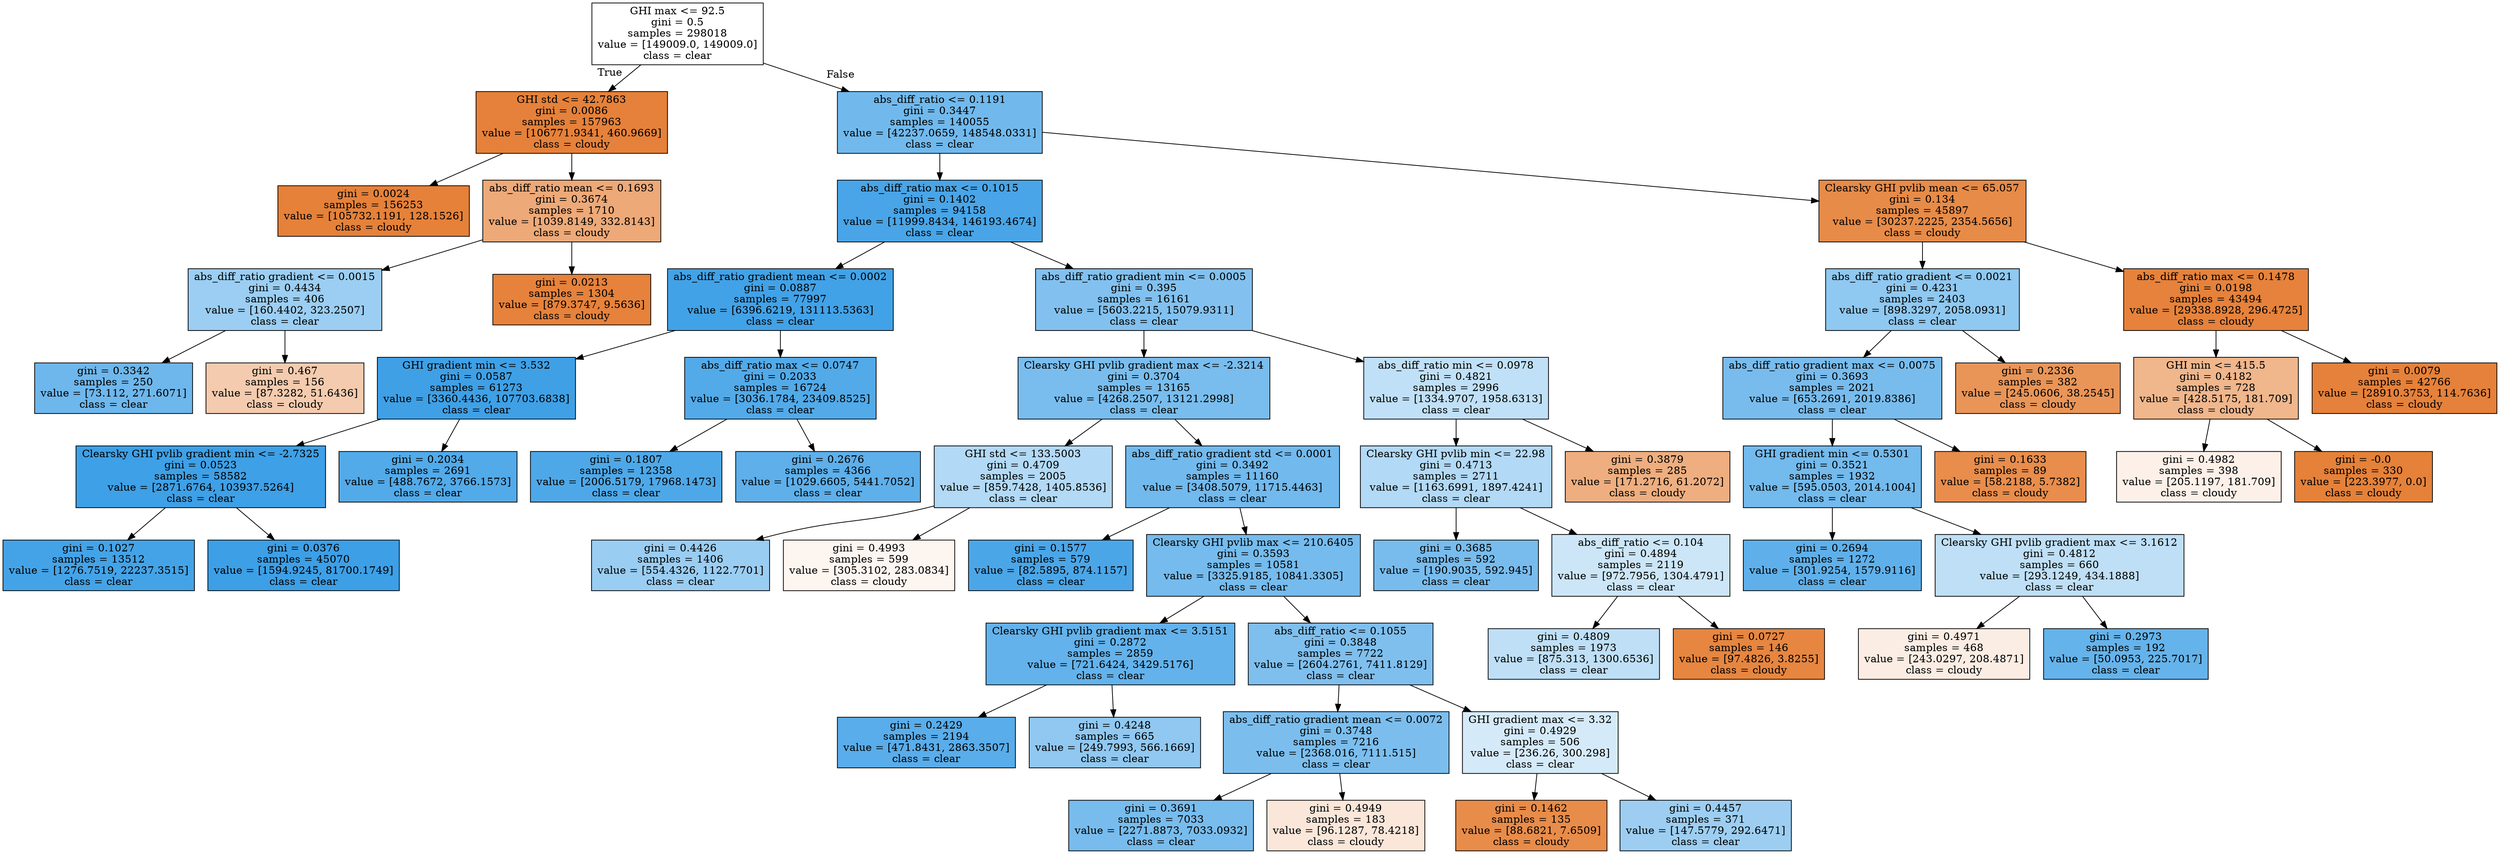 digraph Tree {
node [shape=box, style="filled", color="black"] ;
0 [label="GHI max <= 92.5\ngini = 0.5\nsamples = 298018\nvalue = [149009.0, 149009.0]\nclass = clear", fillcolor="#399de500"] ;
1 [label="GHI std <= 42.7863\ngini = 0.0086\nsamples = 157963\nvalue = [106771.9341, 460.9669]\nclass = cloudy", fillcolor="#e58139fe"] ;
0 -> 1 [labeldistance=2.5, labelangle=45, headlabel="True"] ;
13 [label="gini = 0.0024\nsamples = 156253\nvalue = [105732.1191, 128.1526]\nclass = cloudy", fillcolor="#e58139ff"] ;
1 -> 13 ;
14 [label="abs_diff_ratio mean <= 0.1693\ngini = 0.3674\nsamples = 1710\nvalue = [1039.8149, 332.8143]\nclass = cloudy", fillcolor="#e58139ad"] ;
1 -> 14 ;
15 [label="abs_diff_ratio gradient <= 0.0015\ngini = 0.4434\nsamples = 406\nvalue = [160.4402, 323.2507]\nclass = clear", fillcolor="#399de580"] ;
14 -> 15 ;
51 [label="gini = 0.3342\nsamples = 250\nvalue = [73.112, 271.6071]\nclass = clear", fillcolor="#399de5ba"] ;
15 -> 51 ;
52 [label="gini = 0.467\nsamples = 156\nvalue = [87.3282, 51.6436]\nclass = cloudy", fillcolor="#e5813968"] ;
15 -> 52 ;
16 [label="gini = 0.0213\nsamples = 1304\nvalue = [879.3747, 9.5636]\nclass = cloudy", fillcolor="#e58139fc"] ;
14 -> 16 ;
2 [label="abs_diff_ratio <= 0.1191\ngini = 0.3447\nsamples = 140055\nvalue = [42237.0659, 148548.0331]\nclass = clear", fillcolor="#399de5b6"] ;
0 -> 2 [labeldistance=2.5, labelangle=-45, headlabel="False"] ;
3 [label="abs_diff_ratio max <= 0.1015\ngini = 0.1402\nsamples = 94158\nvalue = [11999.8434, 146193.4674]\nclass = clear", fillcolor="#399de5ea"] ;
2 -> 3 ;
7 [label="abs_diff_ratio gradient mean <= 0.0002\ngini = 0.0887\nsamples = 77997\nvalue = [6396.6219, 131113.5363]\nclass = clear", fillcolor="#399de5f3"] ;
3 -> 7 ;
9 [label="GHI gradient min <= 3.532\ngini = 0.0587\nsamples = 61273\nvalue = [3360.4436, 107703.6838]\nclass = clear", fillcolor="#399de5f7"] ;
7 -> 9 ;
23 [label="Clearsky GHI pvlib gradient min <= -2.7325\ngini = 0.0523\nsamples = 58582\nvalue = [2871.6764, 103937.5264]\nclass = clear", fillcolor="#399de5f8"] ;
9 -> 23 ;
33 [label="gini = 0.1027\nsamples = 13512\nvalue = [1276.7519, 22237.3515]\nclass = clear", fillcolor="#399de5f0"] ;
23 -> 33 ;
34 [label="gini = 0.0376\nsamples = 45070\nvalue = [1594.9245, 81700.1749]\nclass = clear", fillcolor="#399de5fa"] ;
23 -> 34 ;
24 [label="gini = 0.2034\nsamples = 2691\nvalue = [488.7672, 3766.1573]\nclass = clear", fillcolor="#399de5de"] ;
9 -> 24 ;
10 [label="abs_diff_ratio max <= 0.0747\ngini = 0.2033\nsamples = 16724\nvalue = [3036.1784, 23409.8525]\nclass = clear", fillcolor="#399de5de"] ;
7 -> 10 ;
53 [label="gini = 0.1807\nsamples = 12358\nvalue = [2006.5179, 17968.1473]\nclass = clear", fillcolor="#399de5e3"] ;
10 -> 53 ;
54 [label="gini = 0.2676\nsamples = 4366\nvalue = [1029.6605, 5441.7052]\nclass = clear", fillcolor="#399de5cf"] ;
10 -> 54 ;
8 [label="abs_diff_ratio gradient min <= 0.0005\ngini = 0.395\nsamples = 16161\nvalue = [5603.2215, 15079.9311]\nclass = clear", fillcolor="#399de5a0"] ;
3 -> 8 ;
17 [label="Clearsky GHI pvlib gradient max <= -2.3214\ngini = 0.3704\nsamples = 13165\nvalue = [4268.2507, 13121.2998]\nclass = clear", fillcolor="#399de5ac"] ;
8 -> 17 ;
21 [label="GHI std <= 133.5003\ngini = 0.4709\nsamples = 2005\nvalue = [859.7428, 1405.8536]\nclass = clear", fillcolor="#399de563"] ;
17 -> 21 ;
57 [label="gini = 0.4426\nsamples = 1406\nvalue = [554.4326, 1122.7701]\nclass = clear", fillcolor="#399de581"] ;
21 -> 57 ;
58 [label="gini = 0.4993\nsamples = 599\nvalue = [305.3102, 283.0834]\nclass = cloudy", fillcolor="#e5813913"] ;
21 -> 58 ;
22 [label="abs_diff_ratio gradient std <= 0.0001\ngini = 0.3492\nsamples = 11160\nvalue = [3408.5079, 11715.4463]\nclass = clear", fillcolor="#399de5b5"] ;
17 -> 22 ;
37 [label="gini = 0.1577\nsamples = 579\nvalue = [82.5895, 874.1157]\nclass = clear", fillcolor="#399de5e7"] ;
22 -> 37 ;
38 [label="Clearsky GHI pvlib max <= 210.6405\ngini = 0.3593\nsamples = 10581\nvalue = [3325.9185, 10841.3305]\nclass = clear", fillcolor="#399de5b1"] ;
22 -> 38 ;
39 [label="Clearsky GHI pvlib gradient max <= 3.5151\ngini = 0.2872\nsamples = 2859\nvalue = [721.6424, 3429.5176]\nclass = clear", fillcolor="#399de5c9"] ;
38 -> 39 ;
49 [label="gini = 0.2429\nsamples = 2194\nvalue = [471.8431, 2863.3507]\nclass = clear", fillcolor="#399de5d5"] ;
39 -> 49 ;
50 [label="gini = 0.4248\nsamples = 665\nvalue = [249.7993, 566.1669]\nclass = clear", fillcolor="#399de58e"] ;
39 -> 50 ;
40 [label="abs_diff_ratio <= 0.1055\ngini = 0.3848\nsamples = 7722\nvalue = [2604.2761, 7411.8129]\nclass = clear", fillcolor="#399de5a5"] ;
38 -> 40 ;
45 [label="abs_diff_ratio gradient mean <= 0.0072\ngini = 0.3748\nsamples = 7216\nvalue = [2368.016, 7111.515]\nclass = clear", fillcolor="#399de5aa"] ;
40 -> 45 ;
55 [label="gini = 0.3691\nsamples = 7033\nvalue = [2271.8873, 7033.0932]\nclass = clear", fillcolor="#399de5ad"] ;
45 -> 55 ;
56 [label="gini = 0.4949\nsamples = 183\nvalue = [96.1287, 78.4218]\nclass = cloudy", fillcolor="#e581392f"] ;
45 -> 56 ;
46 [label="GHI gradient max <= 3.32\ngini = 0.4929\nsamples = 506\nvalue = [236.26, 300.298]\nclass = clear", fillcolor="#399de536"] ;
40 -> 46 ;
47 [label="gini = 0.1462\nsamples = 135\nvalue = [88.6821, 7.6509]\nclass = cloudy", fillcolor="#e58139e9"] ;
46 -> 47 ;
48 [label="gini = 0.4457\nsamples = 371\nvalue = [147.5779, 292.6471]\nclass = clear", fillcolor="#399de57e"] ;
46 -> 48 ;
18 [label="abs_diff_ratio min <= 0.0978\ngini = 0.4821\nsamples = 2996\nvalue = [1334.9707, 1958.6313]\nclass = clear", fillcolor="#399de551"] ;
8 -> 18 ;
31 [label="Clearsky GHI pvlib min <= 22.98\ngini = 0.4713\nsamples = 2711\nvalue = [1163.6991, 1897.4241]\nclass = clear", fillcolor="#399de563"] ;
18 -> 31 ;
41 [label="gini = 0.3685\nsamples = 592\nvalue = [190.9035, 592.945]\nclass = clear", fillcolor="#399de5ad"] ;
31 -> 41 ;
42 [label="abs_diff_ratio <= 0.104\ngini = 0.4894\nsamples = 2119\nvalue = [972.7956, 1304.4791]\nclass = clear", fillcolor="#399de541"] ;
31 -> 42 ;
43 [label="gini = 0.4809\nsamples = 1973\nvalue = [875.313, 1300.6536]\nclass = clear", fillcolor="#399de553"] ;
42 -> 43 ;
44 [label="gini = 0.0727\nsamples = 146\nvalue = [97.4826, 3.8255]\nclass = cloudy", fillcolor="#e58139f5"] ;
42 -> 44 ;
32 [label="gini = 0.3879\nsamples = 285\nvalue = [171.2716, 61.2072]\nclass = cloudy", fillcolor="#e58139a4"] ;
18 -> 32 ;
4 [label="Clearsky GHI pvlib mean <= 65.057\ngini = 0.134\nsamples = 45897\nvalue = [30237.2225, 2354.5656]\nclass = cloudy", fillcolor="#e58139eb"] ;
2 -> 4 ;
5 [label="abs_diff_ratio gradient <= 0.0021\ngini = 0.4231\nsamples = 2403\nvalue = [898.3297, 2058.0931]\nclass = clear", fillcolor="#399de590"] ;
4 -> 5 ;
11 [label="abs_diff_ratio gradient max <= 0.0075\ngini = 0.3693\nsamples = 2021\nvalue = [653.2691, 2019.8386]\nclass = clear", fillcolor="#399de5ad"] ;
5 -> 11 ;
27 [label="GHI gradient min <= 0.5301\ngini = 0.3521\nsamples = 1932\nvalue = [595.0503, 2014.1004]\nclass = clear", fillcolor="#399de5b4"] ;
11 -> 27 ;
29 [label="gini = 0.2694\nsamples = 1272\nvalue = [301.9254, 1579.9116]\nclass = clear", fillcolor="#399de5ce"] ;
27 -> 29 ;
30 [label="Clearsky GHI pvlib gradient max <= 3.1612\ngini = 0.4812\nsamples = 660\nvalue = [293.1249, 434.1888]\nclass = clear", fillcolor="#399de553"] ;
27 -> 30 ;
35 [label="gini = 0.4971\nsamples = 468\nvalue = [243.0297, 208.4871]\nclass = cloudy", fillcolor="#e5813924"] ;
30 -> 35 ;
36 [label="gini = 0.2973\nsamples = 192\nvalue = [50.0953, 225.7017]\nclass = clear", fillcolor="#399de5c6"] ;
30 -> 36 ;
28 [label="gini = 0.1633\nsamples = 89\nvalue = [58.2188, 5.7382]\nclass = cloudy", fillcolor="#e58139e6"] ;
11 -> 28 ;
12 [label="gini = 0.2336\nsamples = 382\nvalue = [245.0606, 38.2545]\nclass = cloudy", fillcolor="#e58139d7"] ;
5 -> 12 ;
6 [label="abs_diff_ratio max <= 0.1478\ngini = 0.0198\nsamples = 43494\nvalue = [29338.8928, 296.4725]\nclass = cloudy", fillcolor="#e58139fc"] ;
4 -> 6 ;
19 [label="GHI min <= 415.5\ngini = 0.4182\nsamples = 728\nvalue = [428.5175, 181.709]\nclass = cloudy", fillcolor="#e5813993"] ;
6 -> 19 ;
25 [label="gini = 0.4982\nsamples = 398\nvalue = [205.1197, 181.709]\nclass = cloudy", fillcolor="#e581391d"] ;
19 -> 25 ;
26 [label="gini = -0.0\nsamples = 330\nvalue = [223.3977, 0.0]\nclass = cloudy", fillcolor="#e58139ff"] ;
19 -> 26 ;
20 [label="gini = 0.0079\nsamples = 42766\nvalue = [28910.3753, 114.7636]\nclass = cloudy", fillcolor="#e58139fe"] ;
6 -> 20 ;
}